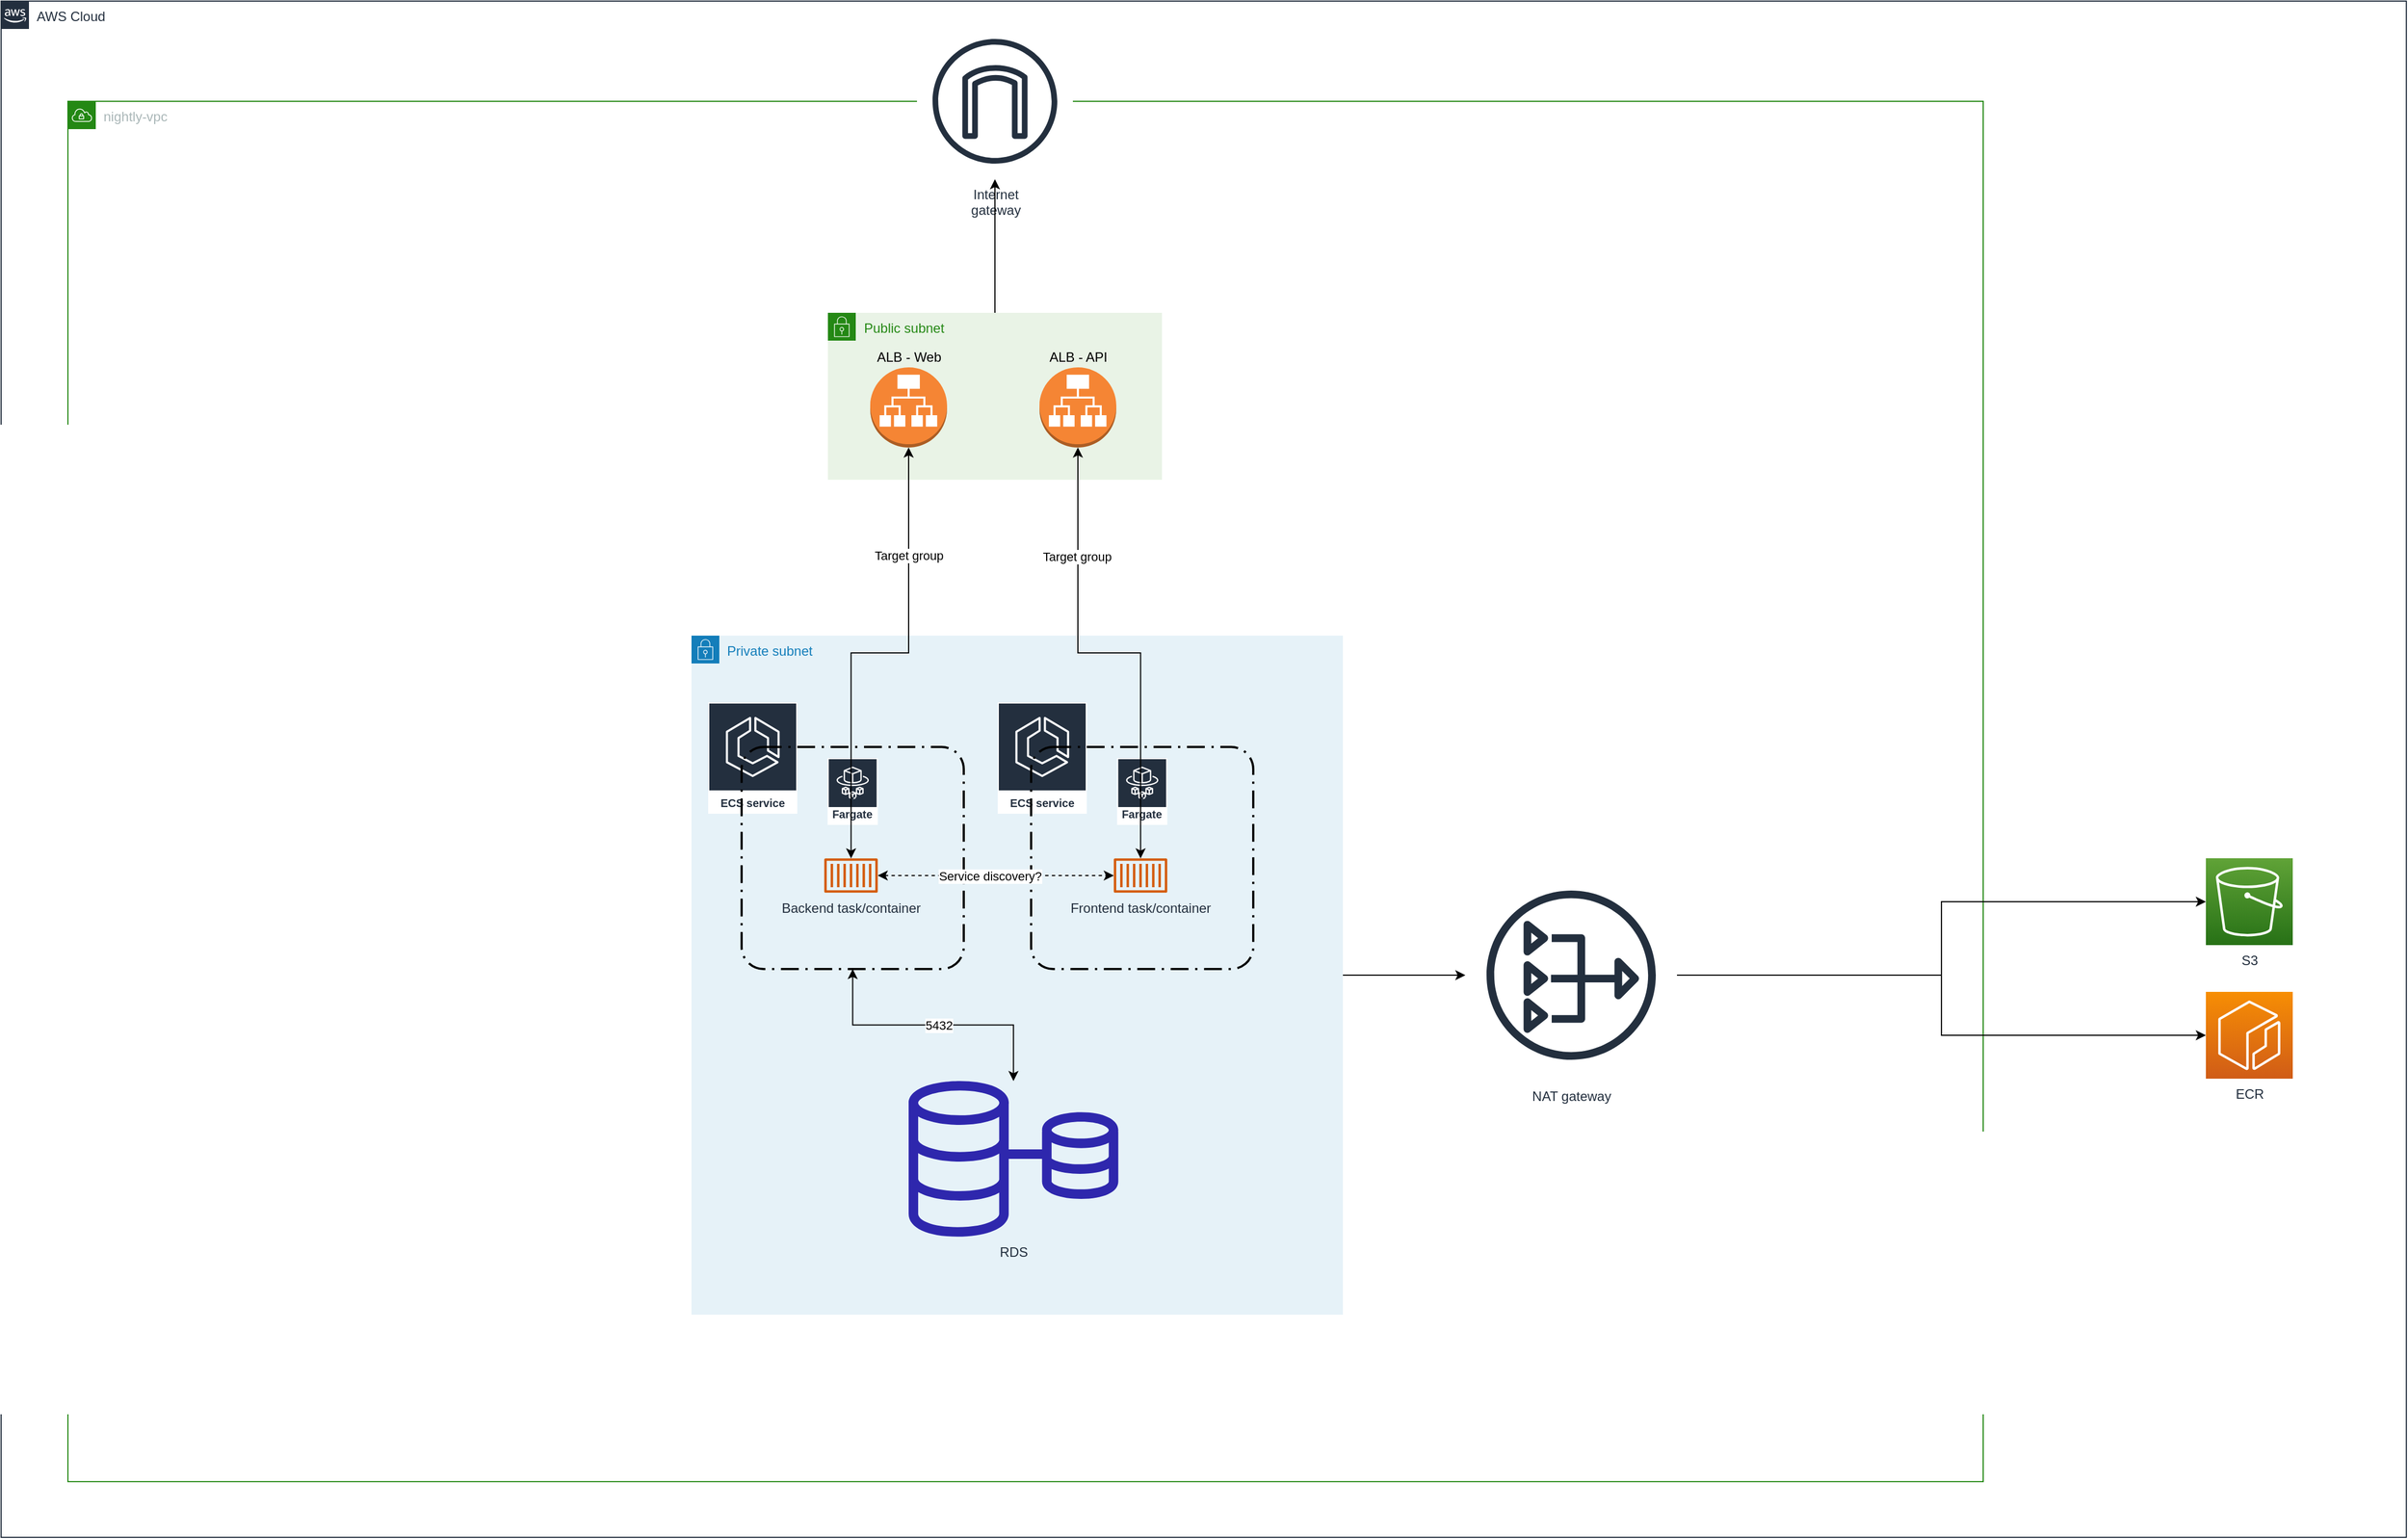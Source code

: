 <mxfile version="21.6.6" type="github">
  <diagram name="Page-1" id="91nHhhE3s5nTpRTvgLdf">
    <mxGraphModel dx="9243" dy="3593" grid="1" gridSize="10" guides="1" tooltips="1" connect="1" arrows="1" fold="1" page="1" pageScale="1" pageWidth="850" pageHeight="1100" math="0" shadow="0">
      <root>
        <mxCell id="0" />
        <mxCell id="1" parent="0" />
        <mxCell id="ovAAudWtLkYD1-Wf8aJe-1" value="AWS Cloud" style="points=[[0,0],[0.25,0],[0.5,0],[0.75,0],[1,0],[1,0.25],[1,0.5],[1,0.75],[1,1],[0.75,1],[0.5,1],[0.25,1],[0,1],[0,0.75],[0,0.5],[0,0.25]];outlineConnect=0;gradientColor=none;html=1;whiteSpace=wrap;fontSize=12;fontStyle=0;container=1;pointerEvents=0;collapsible=0;recursiveResize=0;shape=mxgraph.aws4.group;grIcon=mxgraph.aws4.group_aws_cloud_alt;strokeColor=#232F3E;fillColor=none;verticalAlign=top;align=left;spacingLeft=30;fontColor=#232F3E;dashed=0;" vertex="1" parent="1">
          <mxGeometry x="-40" y="2010" width="2160" height="1380" as="geometry" />
        </mxCell>
        <mxCell id="ovAAudWtLkYD1-Wf8aJe-2" value="nightly-vpc" style="points=[[0,0],[0.25,0],[0.5,0],[0.75,0],[1,0],[1,0.25],[1,0.5],[1,0.75],[1,1],[0.75,1],[0.5,1],[0.25,1],[0,1],[0,0.75],[0,0.5],[0,0.25]];outlineConnect=0;gradientColor=none;html=1;whiteSpace=wrap;fontSize=12;fontStyle=0;container=1;pointerEvents=0;collapsible=0;recursiveResize=0;shape=mxgraph.aws4.group;grIcon=mxgraph.aws4.group_vpc;strokeColor=#248814;fillColor=none;verticalAlign=top;align=left;spacingLeft=30;fontColor=#AAB7B8;dashed=0;" vertex="1" parent="1">
          <mxGeometry x="20" y="2100" width="1720" height="1240" as="geometry" />
        </mxCell>
        <mxCell id="ovAAudWtLkYD1-Wf8aJe-37" value="" style="group" vertex="1" connectable="0" parent="ovAAudWtLkYD1-Wf8aJe-2">
          <mxGeometry x="560" y="190" width="585" height="900" as="geometry" />
        </mxCell>
        <mxCell id="ovAAudWtLkYD1-Wf8aJe-29" value="Public subnet" style="points=[[0,0],[0.25,0],[0.5,0],[0.75,0],[1,0],[1,0.25],[1,0.5],[1,0.75],[1,1],[0.75,1],[0.5,1],[0.25,1],[0,1],[0,0.75],[0,0.5],[0,0.25]];outlineConnect=0;gradientColor=none;html=1;whiteSpace=wrap;fontSize=12;fontStyle=0;container=1;pointerEvents=0;collapsible=0;recursiveResize=0;shape=mxgraph.aws4.group;grIcon=mxgraph.aws4.group_security_group;grStroke=0;strokeColor=#248814;fillColor=#E9F3E6;verticalAlign=top;align=left;spacingLeft=30;fontColor=#248814;dashed=0;" vertex="1" parent="ovAAudWtLkYD1-Wf8aJe-37">
          <mxGeometry x="122.5" width="300" height="150" as="geometry" />
        </mxCell>
        <mxCell id="ovAAudWtLkYD1-Wf8aJe-30" value="ALB - Web" style="outlineConnect=0;dashed=0;verticalLabelPosition=top;verticalAlign=bottom;align=center;html=1;shape=mxgraph.aws3.application_load_balancer;fillColor=#F58534;gradientColor=none;labelPosition=center;" vertex="1" parent="ovAAudWtLkYD1-Wf8aJe-29">
          <mxGeometry x="38" y="49" width="69" height="72" as="geometry" />
        </mxCell>
        <mxCell id="ovAAudWtLkYD1-Wf8aJe-31" value="ALB - API" style="outlineConnect=0;dashed=0;verticalLabelPosition=top;verticalAlign=bottom;align=center;html=1;shape=mxgraph.aws3.application_load_balancer;fillColor=#F58534;gradientColor=none;labelPosition=center;" vertex="1" parent="ovAAudWtLkYD1-Wf8aJe-29">
          <mxGeometry x="190" y="49" width="69" height="72" as="geometry" />
        </mxCell>
        <mxCell id="ovAAudWtLkYD1-Wf8aJe-5" value="Private subnet" style="points=[[0,0],[0.25,0],[0.5,0],[0.75,0],[1,0],[1,0.25],[1,0.5],[1,0.75],[1,1],[0.75,1],[0.5,1],[0.25,1],[0,1],[0,0.75],[0,0.5],[0,0.25]];outlineConnect=0;gradientColor=none;html=1;whiteSpace=wrap;fontSize=12;fontStyle=0;container=1;pointerEvents=0;collapsible=0;recursiveResize=0;shape=mxgraph.aws4.group;grIcon=mxgraph.aws4.group_security_group;grStroke=0;strokeColor=#147EBA;fillColor=#E6F2F8;verticalAlign=top;align=left;spacingLeft=30;fontColor=#147EBA;dashed=0;" vertex="1" parent="ovAAudWtLkYD1-Wf8aJe-37">
          <mxGeometry y="290" width="585" height="610" as="geometry" />
        </mxCell>
        <mxCell id="ovAAudWtLkYD1-Wf8aJe-16" value="" style="group" vertex="1" connectable="0" parent="ovAAudWtLkYD1-Wf8aJe-5">
          <mxGeometry x="15" y="60" width="229.5" height="239.5" as="geometry" />
        </mxCell>
        <mxCell id="ovAAudWtLkYD1-Wf8aJe-17" value="ECS service" style="sketch=0;outlineConnect=0;fontColor=#232F3E;gradientColor=none;strokeColor=#ffffff;fillColor=#232F3E;dashed=0;verticalLabelPosition=middle;verticalAlign=bottom;align=center;html=1;whiteSpace=wrap;fontSize=10;fontStyle=1;spacing=3;shape=mxgraph.aws4.productIcon;prIcon=mxgraph.aws4.ecs;" vertex="1" parent="ovAAudWtLkYD1-Wf8aJe-16">
          <mxGeometry width="80" height="100" as="geometry" />
        </mxCell>
        <mxCell id="ovAAudWtLkYD1-Wf8aJe-18" value="" style="rounded=1;arcSize=10;dashed=1;fillColor=none;gradientColor=none;dashPattern=8 3 1 3;strokeWidth=2;" vertex="1" parent="ovAAudWtLkYD1-Wf8aJe-16">
          <mxGeometry x="30" y="40" width="199.5" height="199.5" as="geometry" />
        </mxCell>
        <mxCell id="ovAAudWtLkYD1-Wf8aJe-19" value="AWS Fargate" style="sketch=0;outlineConnect=0;fontColor=#232F3E;gradientColor=none;strokeColor=#ffffff;fillColor=#232F3E;dashed=0;verticalLabelPosition=middle;verticalAlign=bottom;align=center;html=1;whiteSpace=wrap;fontSize=10;fontStyle=1;spacing=3;shape=mxgraph.aws4.productIcon;prIcon=mxgraph.aws4.fargate;" vertex="1" parent="ovAAudWtLkYD1-Wf8aJe-16">
          <mxGeometry x="107.25" y="50" width="45" height="60" as="geometry" />
        </mxCell>
        <mxCell id="ovAAudWtLkYD1-Wf8aJe-20" value="Backend task/container" style="sketch=0;outlineConnect=0;fontColor=#232F3E;gradientColor=none;fillColor=#D45B07;strokeColor=none;dashed=0;verticalLabelPosition=bottom;verticalAlign=top;align=center;html=1;fontSize=12;fontStyle=0;aspect=fixed;pointerEvents=1;shape=mxgraph.aws4.container_1;" vertex="1" parent="ovAAudWtLkYD1-Wf8aJe-16">
          <mxGeometry x="104.25" y="140" width="48" height="31" as="geometry" />
        </mxCell>
        <mxCell id="ovAAudWtLkYD1-Wf8aJe-15" value="" style="group" vertex="1" connectable="0" parent="ovAAudWtLkYD1-Wf8aJe-5">
          <mxGeometry x="275" y="60" width="229.5" height="239.5" as="geometry" />
        </mxCell>
        <mxCell id="ovAAudWtLkYD1-Wf8aJe-12" value="ECS service" style="sketch=0;outlineConnect=0;fontColor=#232F3E;gradientColor=none;strokeColor=#ffffff;fillColor=#232F3E;dashed=0;verticalLabelPosition=middle;verticalAlign=bottom;align=center;html=1;whiteSpace=wrap;fontSize=10;fontStyle=1;spacing=3;shape=mxgraph.aws4.productIcon;prIcon=mxgraph.aws4.ecs;" vertex="1" parent="ovAAudWtLkYD1-Wf8aJe-15">
          <mxGeometry width="80" height="100" as="geometry" />
        </mxCell>
        <mxCell id="ovAAudWtLkYD1-Wf8aJe-14" value="" style="rounded=1;arcSize=10;dashed=1;fillColor=none;gradientColor=none;dashPattern=8 3 1 3;strokeWidth=2;" vertex="1" parent="ovAAudWtLkYD1-Wf8aJe-15">
          <mxGeometry x="30" y="40" width="199.5" height="199.5" as="geometry" />
        </mxCell>
        <mxCell id="ovAAudWtLkYD1-Wf8aJe-9" value="AWS Fargate" style="sketch=0;outlineConnect=0;fontColor=#232F3E;gradientColor=none;strokeColor=#ffffff;fillColor=#232F3E;dashed=0;verticalLabelPosition=middle;verticalAlign=bottom;align=center;html=1;whiteSpace=wrap;fontSize=10;fontStyle=1;spacing=3;shape=mxgraph.aws4.productIcon;prIcon=mxgraph.aws4.fargate;" vertex="1" parent="ovAAudWtLkYD1-Wf8aJe-15">
          <mxGeometry x="107.25" y="50" width="45" height="60" as="geometry" />
        </mxCell>
        <mxCell id="ovAAudWtLkYD1-Wf8aJe-10" value="Frontend task/container" style="sketch=0;outlineConnect=0;fontColor=#232F3E;gradientColor=none;fillColor=#D45B07;strokeColor=none;dashed=0;verticalLabelPosition=bottom;verticalAlign=top;align=center;html=1;fontSize=12;fontStyle=0;aspect=fixed;pointerEvents=1;shape=mxgraph.aws4.container_1;" vertex="1" parent="ovAAudWtLkYD1-Wf8aJe-15">
          <mxGeometry x="104.25" y="140" width="48" height="31" as="geometry" />
        </mxCell>
        <mxCell id="ovAAudWtLkYD1-Wf8aJe-22" style="edgeStyle=orthogonalEdgeStyle;rounded=0;orthogonalLoop=1;jettySize=auto;html=1;startArrow=classic;startFill=1;" edge="1" parent="ovAAudWtLkYD1-Wf8aJe-5" source="ovAAudWtLkYD1-Wf8aJe-21" target="ovAAudWtLkYD1-Wf8aJe-18">
          <mxGeometry relative="1" as="geometry" />
        </mxCell>
        <mxCell id="ovAAudWtLkYD1-Wf8aJe-23" value="5432" style="edgeLabel;html=1;align=center;verticalAlign=middle;resizable=0;points=[];" vertex="1" connectable="0" parent="ovAAudWtLkYD1-Wf8aJe-22">
          <mxGeometry x="-0.036" relative="1" as="geometry">
            <mxPoint as="offset" />
          </mxGeometry>
        </mxCell>
        <mxCell id="ovAAudWtLkYD1-Wf8aJe-21" value="RDS" style="sketch=0;outlineConnect=0;fontColor=#232F3E;gradientColor=none;fillColor=#2E27AD;strokeColor=none;dashed=0;verticalLabelPosition=bottom;verticalAlign=top;align=center;html=1;fontSize=12;fontStyle=0;aspect=fixed;pointerEvents=1;shape=mxgraph.aws4.rds_multi_az;" vertex="1" parent="ovAAudWtLkYD1-Wf8aJe-5">
          <mxGeometry x="195" y="400" width="188.28" height="140" as="geometry" />
        </mxCell>
        <mxCell id="ovAAudWtLkYD1-Wf8aJe-24" style="edgeStyle=orthogonalEdgeStyle;rounded=0;orthogonalLoop=1;jettySize=auto;html=1;startArrow=classic;startFill=1;dashed=1;" edge="1" parent="ovAAudWtLkYD1-Wf8aJe-5" source="ovAAudWtLkYD1-Wf8aJe-20" target="ovAAudWtLkYD1-Wf8aJe-10">
          <mxGeometry relative="1" as="geometry" />
        </mxCell>
        <mxCell id="ovAAudWtLkYD1-Wf8aJe-25" value="Service discovery?" style="edgeLabel;html=1;align=center;verticalAlign=middle;resizable=0;points=[];" vertex="1" connectable="0" parent="ovAAudWtLkYD1-Wf8aJe-24">
          <mxGeometry x="-0.049" relative="1" as="geometry">
            <mxPoint x="-1" as="offset" />
          </mxGeometry>
        </mxCell>
        <mxCell id="ovAAudWtLkYD1-Wf8aJe-32" style="edgeStyle=orthogonalEdgeStyle;rounded=0;orthogonalLoop=1;jettySize=auto;html=1;startArrow=classic;startFill=1;" edge="1" parent="ovAAudWtLkYD1-Wf8aJe-37" source="ovAAudWtLkYD1-Wf8aJe-20" target="ovAAudWtLkYD1-Wf8aJe-30">
          <mxGeometry relative="1" as="geometry" />
        </mxCell>
        <mxCell id="ovAAudWtLkYD1-Wf8aJe-34" value="Target group" style="edgeLabel;html=1;align=center;verticalAlign=middle;resizable=0;points=[];" vertex="1" connectable="0" parent="ovAAudWtLkYD1-Wf8aJe-32">
          <mxGeometry x="0.543" relative="1" as="geometry">
            <mxPoint as="offset" />
          </mxGeometry>
        </mxCell>
        <mxCell id="ovAAudWtLkYD1-Wf8aJe-33" style="edgeStyle=orthogonalEdgeStyle;rounded=0;orthogonalLoop=1;jettySize=auto;html=1;startArrow=classic;startFill=1;" edge="1" parent="ovAAudWtLkYD1-Wf8aJe-37" source="ovAAudWtLkYD1-Wf8aJe-10" target="ovAAudWtLkYD1-Wf8aJe-31">
          <mxGeometry relative="1" as="geometry" />
        </mxCell>
        <mxCell id="ovAAudWtLkYD1-Wf8aJe-35" value="Target group" style="edgeLabel;html=1;align=center;verticalAlign=middle;resizable=0;points=[];" vertex="1" connectable="0" parent="ovAAudWtLkYD1-Wf8aJe-33">
          <mxGeometry x="0.543" y="1" relative="1" as="geometry">
            <mxPoint as="offset" />
          </mxGeometry>
        </mxCell>
        <mxCell id="ovAAudWtLkYD1-Wf8aJe-39" value="NAT gateway" style="sketch=0;outlineConnect=0;fontColor=#232F3E;gradientColor=none;strokeColor=#232F3E;fillColor=#ffffff;dashed=0;verticalLabelPosition=bottom;verticalAlign=top;align=center;html=1;fontSize=12;fontStyle=0;aspect=fixed;shape=mxgraph.aws4.resourceIcon;resIcon=mxgraph.aws4.nat_gateway;" vertex="1" parent="ovAAudWtLkYD1-Wf8aJe-2">
          <mxGeometry x="1255" y="690" width="190" height="190" as="geometry" />
        </mxCell>
        <mxCell id="ovAAudWtLkYD1-Wf8aJe-40" style="edgeStyle=orthogonalEdgeStyle;rounded=0;orthogonalLoop=1;jettySize=auto;html=1;" edge="1" parent="ovAAudWtLkYD1-Wf8aJe-2" source="ovAAudWtLkYD1-Wf8aJe-5" target="ovAAudWtLkYD1-Wf8aJe-39">
          <mxGeometry relative="1" as="geometry" />
        </mxCell>
        <mxCell id="ovAAudWtLkYD1-Wf8aJe-41" value="ECR" style="sketch=0;points=[[0,0,0],[0.25,0,0],[0.5,0,0],[0.75,0,0],[1,0,0],[0,1,0],[0.25,1,0],[0.5,1,0],[0.75,1,0],[1,1,0],[0,0.25,0],[0,0.5,0],[0,0.75,0],[1,0.25,0],[1,0.5,0],[1,0.75,0]];outlineConnect=0;fontColor=#232F3E;gradientColor=#F78E04;gradientDirection=north;fillColor=#D05C17;strokeColor=#ffffff;dashed=0;verticalLabelPosition=bottom;verticalAlign=top;align=center;html=1;fontSize=12;fontStyle=0;aspect=fixed;shape=mxgraph.aws4.resourceIcon;resIcon=mxgraph.aws4.ecr;" vertex="1" parent="1">
          <mxGeometry x="1940" y="2900" width="78" height="78" as="geometry" />
        </mxCell>
        <mxCell id="ovAAudWtLkYD1-Wf8aJe-42" style="edgeStyle=orthogonalEdgeStyle;rounded=0;orthogonalLoop=1;jettySize=auto;html=1;entryX=0;entryY=0.5;entryDx=0;entryDy=0;entryPerimeter=0;" edge="1" parent="1" source="ovAAudWtLkYD1-Wf8aJe-39" target="ovAAudWtLkYD1-Wf8aJe-41">
          <mxGeometry relative="1" as="geometry" />
        </mxCell>
        <mxCell id="ovAAudWtLkYD1-Wf8aJe-43" value="S3" style="sketch=0;points=[[0,0,0],[0.25,0,0],[0.5,0,0],[0.75,0,0],[1,0,0],[0,1,0],[0.25,1,0],[0.5,1,0],[0.75,1,0],[1,1,0],[0,0.25,0],[0,0.5,0],[0,0.75,0],[1,0.25,0],[1,0.5,0],[1,0.75,0]];outlineConnect=0;fontColor=#232F3E;gradientColor=#60A337;gradientDirection=north;fillColor=#277116;strokeColor=#ffffff;dashed=0;verticalLabelPosition=bottom;verticalAlign=top;align=center;html=1;fontSize=12;fontStyle=0;aspect=fixed;shape=mxgraph.aws4.resourceIcon;resIcon=mxgraph.aws4.s3;" vertex="1" parent="1">
          <mxGeometry x="1940" y="2780" width="78" height="78" as="geometry" />
        </mxCell>
        <mxCell id="ovAAudWtLkYD1-Wf8aJe-44" style="edgeStyle=orthogonalEdgeStyle;rounded=0;orthogonalLoop=1;jettySize=auto;html=1;entryX=0;entryY=0.5;entryDx=0;entryDy=0;entryPerimeter=0;" edge="1" parent="1" source="ovAAudWtLkYD1-Wf8aJe-39" target="ovAAudWtLkYD1-Wf8aJe-43">
          <mxGeometry relative="1" as="geometry" />
        </mxCell>
        <mxCell id="ovAAudWtLkYD1-Wf8aJe-38" value="Internet&#xa;gateway" style="sketch=0;outlineConnect=0;fontColor=#232F3E;gradientColor=none;strokeColor=#232F3E;fillColor=#ffffff;dashed=0;verticalLabelPosition=bottom;verticalAlign=top;align=center;html=1;fontSize=12;fontStyle=0;aspect=fixed;shape=mxgraph.aws4.resourceIcon;resIcon=mxgraph.aws4.internet_gateway;" vertex="1" parent="1">
          <mxGeometry x="782.5" y="2030" width="140" height="140" as="geometry" />
        </mxCell>
        <mxCell id="ovAAudWtLkYD1-Wf8aJe-45" style="edgeStyle=orthogonalEdgeStyle;rounded=0;orthogonalLoop=1;jettySize=auto;html=1;" edge="1" parent="1" source="ovAAudWtLkYD1-Wf8aJe-29" target="ovAAudWtLkYD1-Wf8aJe-38">
          <mxGeometry relative="1" as="geometry" />
        </mxCell>
      </root>
    </mxGraphModel>
  </diagram>
</mxfile>
